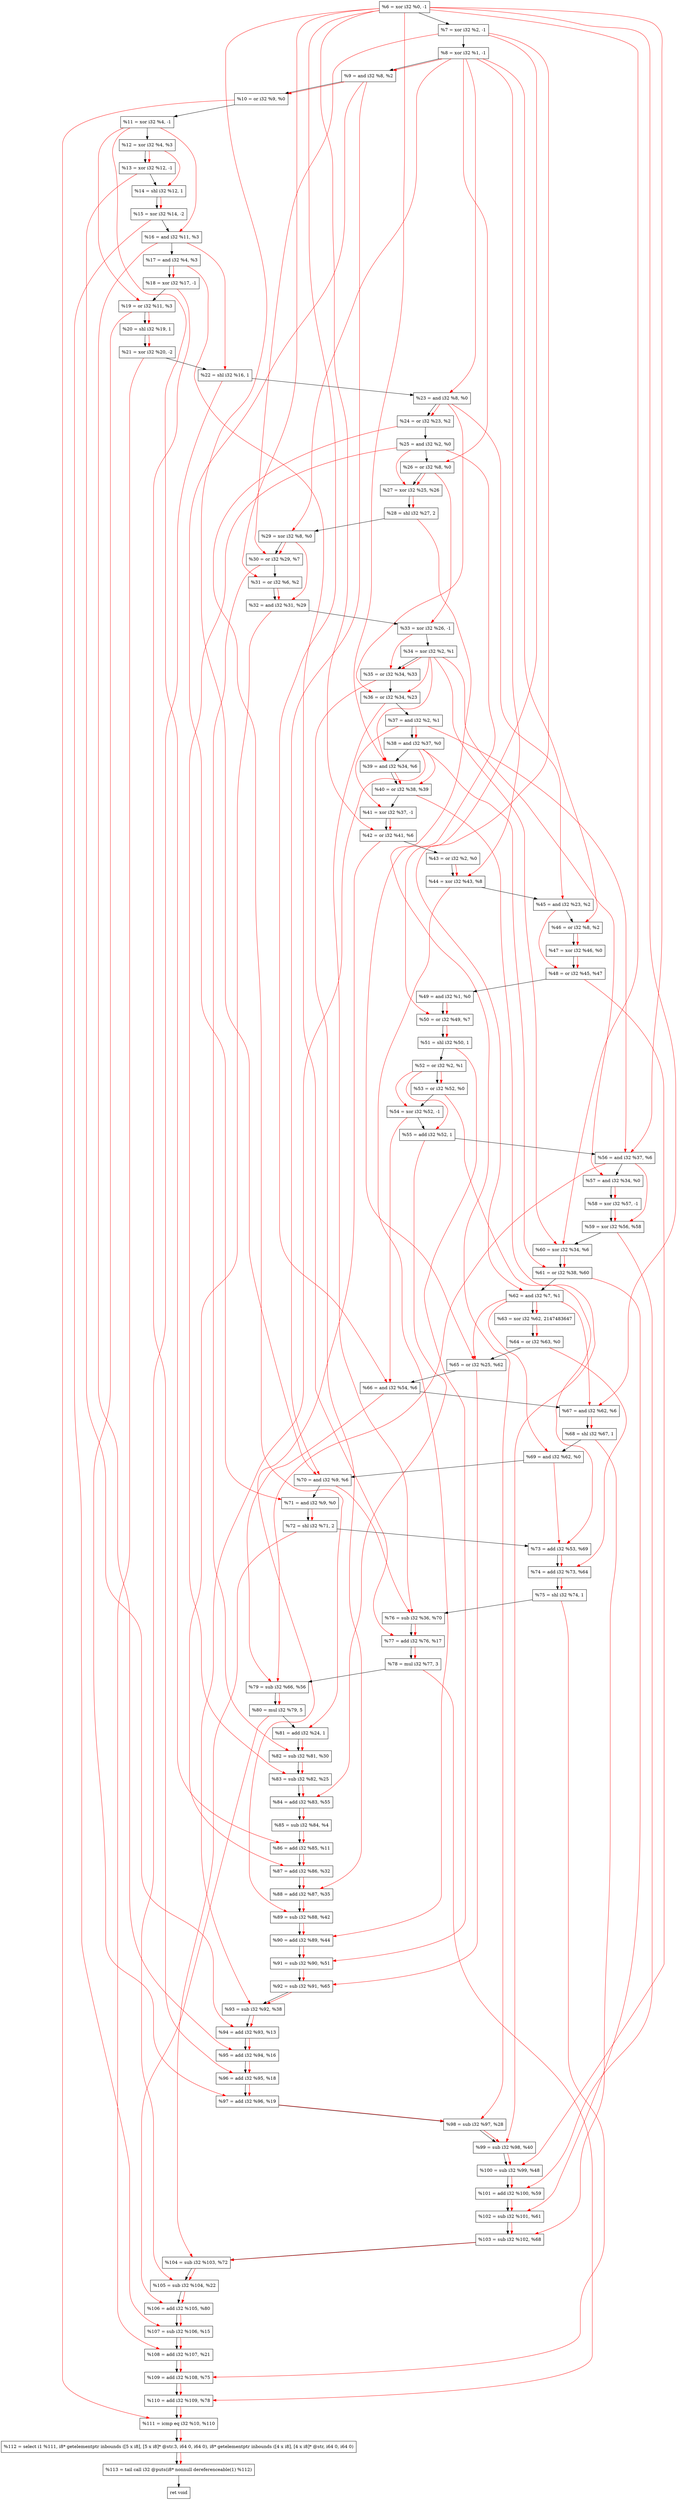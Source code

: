digraph "DFG for'crackme' function" {
	Node0xdee430[shape=record, label="  %6 = xor i32 %0, -1"];
	Node0xdee4a0[shape=record, label="  %7 = xor i32 %2, -1"];
	Node0xdee510[shape=record, label="  %8 = xor i32 %1, -1"];
	Node0xdee580[shape=record, label="  %9 = and i32 %8, %2"];
	Node0xdee5f0[shape=record, label="  %10 = or i32 %9, %0"];
	Node0xdee660[shape=record, label="  %11 = xor i32 %4, -1"];
	Node0xdee6d0[shape=record, label="  %12 = xor i32 %4, %3"];
	Node0xdee740[shape=record, label="  %13 = xor i32 %12, -1"];
	Node0xdee7e0[shape=record, label="  %14 = shl i32 %12, 1"];
	Node0xdee880[shape=record, label="  %15 = xor i32 %14, -2"];
	Node0xdee8f0[shape=record, label="  %16 = and i32 %11, %3"];
	Node0xdee960[shape=record, label="  %17 = and i32 %4, %3"];
	Node0xdee9d0[shape=record, label="  %18 = xor i32 %17, -1"];
	Node0xdeea40[shape=record, label="  %19 = or i32 %11, %3"];
	Node0xdeeab0[shape=record, label="  %20 = shl i32 %19, 1"];
	Node0xdeeb20[shape=record, label="  %21 = xor i32 %20, -2"];
	Node0xdeeb90[shape=record, label="  %22 = shl i32 %16, 1"];
	Node0xdeec00[shape=record, label="  %23 = and i32 %8, %0"];
	Node0xdeec70[shape=record, label="  %24 = or i32 %23, %2"];
	Node0xdeece0[shape=record, label="  %25 = and i32 %2, %0"];
	Node0xdeed50[shape=record, label="  %26 = or i32 %8, %0"];
	Node0xdeedc0[shape=record, label="  %27 = xor i32 %25, %26"];
	Node0xdeee60[shape=record, label="  %28 = shl i32 %27, 2"];
	Node0xdeeed0[shape=record, label="  %29 = xor i32 %8, %0"];
	Node0xdeef40[shape=record, label="  %30 = or i32 %29, %7"];
	Node0xdeefb0[shape=record, label="  %31 = or i32 %6, %2"];
	Node0xdef020[shape=record, label="  %32 = and i32 %31, %29"];
	Node0xdef2a0[shape=record, label="  %33 = xor i32 %26, -1"];
	Node0xdef310[shape=record, label="  %34 = xor i32 %2, %1"];
	Node0xdef380[shape=record, label="  %35 = or i32 %34, %33"];
	Node0xdef3f0[shape=record, label="  %36 = or i32 %34, %23"];
	Node0xdef460[shape=record, label="  %37 = and i32 %2, %1"];
	Node0xdef4d0[shape=record, label="  %38 = and i32 %37, %0"];
	Node0xdef540[shape=record, label="  %39 = and i32 %34, %6"];
	Node0xdef5b0[shape=record, label="  %40 = or i32 %38, %39"];
	Node0xdef620[shape=record, label="  %41 = xor i32 %37, -1"];
	Node0xdef690[shape=record, label="  %42 = or i32 %41, %6"];
	Node0xdef700[shape=record, label="  %43 = or i32 %2, %0"];
	Node0xdef770[shape=record, label="  %44 = xor i32 %43, %8"];
	Node0xdef7e0[shape=record, label="  %45 = and i32 %23, %2"];
	Node0xdef850[shape=record, label="  %46 = or i32 %8, %2"];
	Node0xdef8c0[shape=record, label="  %47 = xor i32 %46, %0"];
	Node0xdef930[shape=record, label="  %48 = or i32 %45, %47"];
	Node0xdef9a0[shape=record, label="  %49 = and i32 %1, %0"];
	Node0xdefa10[shape=record, label="  %50 = or i32 %49, %7"];
	Node0xdefa80[shape=record, label="  %51 = shl i32 %50, 1"];
	Node0xdefaf0[shape=record, label="  %52 = or i32 %2, %1"];
	Node0xdefb60[shape=record, label="  %53 = or i32 %52, %0"];
	Node0xdefbd0[shape=record, label="  %54 = xor i32 %52, -1"];
	Node0xdefc40[shape=record, label="  %55 = add i32 %52, 1"];
	Node0xdefcb0[shape=record, label="  %56 = and i32 %37, %6"];
	Node0xdefd20[shape=record, label="  %57 = and i32 %34, %0"];
	Node0xdefd90[shape=record, label="  %58 = xor i32 %57, -1"];
	Node0xdefe00[shape=record, label="  %59 = xor i32 %56, %58"];
	Node0xdefe70[shape=record, label="  %60 = xor i32 %34, %6"];
	Node0xdefee0[shape=record, label="  %61 = or i32 %38, %60"];
	Node0xdeff50[shape=record, label="  %62 = and i32 %7, %1"];
	Node0xdefff0[shape=record, label="  %63 = xor i32 %62, 2147483647"];
	Node0xdf0060[shape=record, label="  %64 = or i32 %63, %0"];
	Node0xdf04e0[shape=record, label="  %65 = or i32 %25, %62"];
	Node0xdf0550[shape=record, label="  %66 = and i32 %54, %6"];
	Node0xdf05c0[shape=record, label="  %67 = and i32 %62, %6"];
	Node0xdf0630[shape=record, label="  %68 = shl i32 %67, 1"];
	Node0xdf06a0[shape=record, label="  %69 = and i32 %62, %0"];
	Node0xdf0710[shape=record, label="  %70 = and i32 %9, %6"];
	Node0xdf0780[shape=record, label="  %71 = and i32 %9, %0"];
	Node0xdf07f0[shape=record, label="  %72 = shl i32 %71, 2"];
	Node0xdf0860[shape=record, label="  %73 = add i32 %53, %69"];
	Node0xdf08d0[shape=record, label="  %74 = add i32 %73, %64"];
	Node0xdf0940[shape=record, label="  %75 = shl i32 %74, 1"];
	Node0xdf09b0[shape=record, label="  %76 = sub i32 %36, %70"];
	Node0xdf0a20[shape=record, label="  %77 = add i32 %76, %17"];
	Node0xdf0ac0[shape=record, label="  %78 = mul i32 %77, 3"];
	Node0xdf0b30[shape=record, label="  %79 = sub i32 %66, %56"];
	Node0xdf0bd0[shape=record, label="  %80 = mul i32 %79, 5"];
	Node0xdf0c40[shape=record, label="  %81 = add i32 %24, 1"];
	Node0xdf0cb0[shape=record, label="  %82 = sub i32 %81, %30"];
	Node0xdf0d20[shape=record, label="  %83 = sub i32 %82, %25"];
	Node0xdf0d90[shape=record, label="  %84 = add i32 %83, %55"];
	Node0xdf0e00[shape=record, label="  %85 = sub i32 %84, %4"];
	Node0xdf0e70[shape=record, label="  %86 = add i32 %85, %11"];
	Node0xdf0ee0[shape=record, label="  %87 = add i32 %86, %32"];
	Node0xdf0f50[shape=record, label="  %88 = add i32 %87, %35"];
	Node0xdf0fc0[shape=record, label="  %89 = sub i32 %88, %42"];
	Node0xdf1030[shape=record, label="  %90 = add i32 %89, %44"];
	Node0xdf10a0[shape=record, label="  %91 = sub i32 %90, %51"];
	Node0xdf1110[shape=record, label="  %92 = sub i32 %91, %65"];
	Node0xdf1180[shape=record, label="  %93 = sub i32 %92, %38"];
	Node0xdf11f0[shape=record, label="  %94 = add i32 %93, %13"];
	Node0xdf1260[shape=record, label="  %95 = add i32 %94, %16"];
	Node0xdf12d0[shape=record, label="  %96 = add i32 %95, %18"];
	Node0xdf1340[shape=record, label="  %97 = add i32 %96, %19"];
	Node0xdf13b0[shape=record, label="  %98 = sub i32 %97, %28"];
	Node0xdf1420[shape=record, label="  %99 = sub i32 %98, %40"];
	Node0xdf1490[shape=record, label="  %100 = sub i32 %99, %48"];
	Node0xdf1500[shape=record, label="  %101 = add i32 %100, %59"];
	Node0xdf1570[shape=record, label="  %102 = sub i32 %101, %61"];
	Node0xdf15e0[shape=record, label="  %103 = sub i32 %102, %68"];
	Node0xdf1650[shape=record, label="  %104 = sub i32 %103, %72"];
	Node0xdf16c0[shape=record, label="  %105 = sub i32 %104, %22"];
	Node0xdf1730[shape=record, label="  %106 = add i32 %105, %80"];
	Node0xdf17a0[shape=record, label="  %107 = sub i32 %106, %15"];
	Node0xdf1810[shape=record, label="  %108 = add i32 %107, %21"];
	Node0xdf1880[shape=record, label="  %109 = add i32 %108, %75"];
	Node0xdf18f0[shape=record, label="  %110 = add i32 %109, %78"];
	Node0xdf1960[shape=record, label="  %111 = icmp eq i32 %10, %110"];
	Node0xd8e268[shape=record, label="  %112 = select i1 %111, i8* getelementptr inbounds ([5 x i8], [5 x i8]* @str.3, i64 0, i64 0), i8* getelementptr inbounds ([4 x i8], [4 x i8]* @str, i64 0, i64 0)"];
	Node0xdf1bf0[shape=record, label="  %113 = tail call i32 @puts(i8* nonnull dereferenceable(1) %112)"];
	Node0xdf1c40[shape=record, label="  ret void"];
	Node0xdee430 -> Node0xdee4a0;
	Node0xdee4a0 -> Node0xdee510;
	Node0xdee510 -> Node0xdee580;
	Node0xdee580 -> Node0xdee5f0;
	Node0xdee5f0 -> Node0xdee660;
	Node0xdee660 -> Node0xdee6d0;
	Node0xdee6d0 -> Node0xdee740;
	Node0xdee740 -> Node0xdee7e0;
	Node0xdee7e0 -> Node0xdee880;
	Node0xdee880 -> Node0xdee8f0;
	Node0xdee8f0 -> Node0xdee960;
	Node0xdee960 -> Node0xdee9d0;
	Node0xdee9d0 -> Node0xdeea40;
	Node0xdeea40 -> Node0xdeeab0;
	Node0xdeeab0 -> Node0xdeeb20;
	Node0xdeeb20 -> Node0xdeeb90;
	Node0xdeeb90 -> Node0xdeec00;
	Node0xdeec00 -> Node0xdeec70;
	Node0xdeec70 -> Node0xdeece0;
	Node0xdeece0 -> Node0xdeed50;
	Node0xdeed50 -> Node0xdeedc0;
	Node0xdeedc0 -> Node0xdeee60;
	Node0xdeee60 -> Node0xdeeed0;
	Node0xdeeed0 -> Node0xdeef40;
	Node0xdeef40 -> Node0xdeefb0;
	Node0xdeefb0 -> Node0xdef020;
	Node0xdef020 -> Node0xdef2a0;
	Node0xdef2a0 -> Node0xdef310;
	Node0xdef310 -> Node0xdef380;
	Node0xdef380 -> Node0xdef3f0;
	Node0xdef3f0 -> Node0xdef460;
	Node0xdef460 -> Node0xdef4d0;
	Node0xdef4d0 -> Node0xdef540;
	Node0xdef540 -> Node0xdef5b0;
	Node0xdef5b0 -> Node0xdef620;
	Node0xdef620 -> Node0xdef690;
	Node0xdef690 -> Node0xdef700;
	Node0xdef700 -> Node0xdef770;
	Node0xdef770 -> Node0xdef7e0;
	Node0xdef7e0 -> Node0xdef850;
	Node0xdef850 -> Node0xdef8c0;
	Node0xdef8c0 -> Node0xdef930;
	Node0xdef930 -> Node0xdef9a0;
	Node0xdef9a0 -> Node0xdefa10;
	Node0xdefa10 -> Node0xdefa80;
	Node0xdefa80 -> Node0xdefaf0;
	Node0xdefaf0 -> Node0xdefb60;
	Node0xdefb60 -> Node0xdefbd0;
	Node0xdefbd0 -> Node0xdefc40;
	Node0xdefc40 -> Node0xdefcb0;
	Node0xdefcb0 -> Node0xdefd20;
	Node0xdefd20 -> Node0xdefd90;
	Node0xdefd90 -> Node0xdefe00;
	Node0xdefe00 -> Node0xdefe70;
	Node0xdefe70 -> Node0xdefee0;
	Node0xdefee0 -> Node0xdeff50;
	Node0xdeff50 -> Node0xdefff0;
	Node0xdefff0 -> Node0xdf0060;
	Node0xdf0060 -> Node0xdf04e0;
	Node0xdf04e0 -> Node0xdf0550;
	Node0xdf0550 -> Node0xdf05c0;
	Node0xdf05c0 -> Node0xdf0630;
	Node0xdf0630 -> Node0xdf06a0;
	Node0xdf06a0 -> Node0xdf0710;
	Node0xdf0710 -> Node0xdf0780;
	Node0xdf0780 -> Node0xdf07f0;
	Node0xdf07f0 -> Node0xdf0860;
	Node0xdf0860 -> Node0xdf08d0;
	Node0xdf08d0 -> Node0xdf0940;
	Node0xdf0940 -> Node0xdf09b0;
	Node0xdf09b0 -> Node0xdf0a20;
	Node0xdf0a20 -> Node0xdf0ac0;
	Node0xdf0ac0 -> Node0xdf0b30;
	Node0xdf0b30 -> Node0xdf0bd0;
	Node0xdf0bd0 -> Node0xdf0c40;
	Node0xdf0c40 -> Node0xdf0cb0;
	Node0xdf0cb0 -> Node0xdf0d20;
	Node0xdf0d20 -> Node0xdf0d90;
	Node0xdf0d90 -> Node0xdf0e00;
	Node0xdf0e00 -> Node0xdf0e70;
	Node0xdf0e70 -> Node0xdf0ee0;
	Node0xdf0ee0 -> Node0xdf0f50;
	Node0xdf0f50 -> Node0xdf0fc0;
	Node0xdf0fc0 -> Node0xdf1030;
	Node0xdf1030 -> Node0xdf10a0;
	Node0xdf10a0 -> Node0xdf1110;
	Node0xdf1110 -> Node0xdf1180;
	Node0xdf1180 -> Node0xdf11f0;
	Node0xdf11f0 -> Node0xdf1260;
	Node0xdf1260 -> Node0xdf12d0;
	Node0xdf12d0 -> Node0xdf1340;
	Node0xdf1340 -> Node0xdf13b0;
	Node0xdf13b0 -> Node0xdf1420;
	Node0xdf1420 -> Node0xdf1490;
	Node0xdf1490 -> Node0xdf1500;
	Node0xdf1500 -> Node0xdf1570;
	Node0xdf1570 -> Node0xdf15e0;
	Node0xdf15e0 -> Node0xdf1650;
	Node0xdf1650 -> Node0xdf16c0;
	Node0xdf16c0 -> Node0xdf1730;
	Node0xdf1730 -> Node0xdf17a0;
	Node0xdf17a0 -> Node0xdf1810;
	Node0xdf1810 -> Node0xdf1880;
	Node0xdf1880 -> Node0xdf18f0;
	Node0xdf18f0 -> Node0xdf1960;
	Node0xdf1960 -> Node0xd8e268;
	Node0xd8e268 -> Node0xdf1bf0;
	Node0xdf1bf0 -> Node0xdf1c40;
edge [color=red]
	Node0xdee510 -> Node0xdee580;
	Node0xdee580 -> Node0xdee5f0;
	Node0xdee6d0 -> Node0xdee740;
	Node0xdee6d0 -> Node0xdee7e0;
	Node0xdee7e0 -> Node0xdee880;
	Node0xdee660 -> Node0xdee8f0;
	Node0xdee960 -> Node0xdee9d0;
	Node0xdee660 -> Node0xdeea40;
	Node0xdeea40 -> Node0xdeeab0;
	Node0xdeeab0 -> Node0xdeeb20;
	Node0xdee8f0 -> Node0xdeeb90;
	Node0xdee510 -> Node0xdeec00;
	Node0xdeec00 -> Node0xdeec70;
	Node0xdee510 -> Node0xdeed50;
	Node0xdeece0 -> Node0xdeedc0;
	Node0xdeed50 -> Node0xdeedc0;
	Node0xdeedc0 -> Node0xdeee60;
	Node0xdee510 -> Node0xdeeed0;
	Node0xdeeed0 -> Node0xdeef40;
	Node0xdee4a0 -> Node0xdeef40;
	Node0xdee430 -> Node0xdeefb0;
	Node0xdeefb0 -> Node0xdef020;
	Node0xdeeed0 -> Node0xdef020;
	Node0xdeed50 -> Node0xdef2a0;
	Node0xdef310 -> Node0xdef380;
	Node0xdef2a0 -> Node0xdef380;
	Node0xdef310 -> Node0xdef3f0;
	Node0xdeec00 -> Node0xdef3f0;
	Node0xdef460 -> Node0xdef4d0;
	Node0xdef310 -> Node0xdef540;
	Node0xdee430 -> Node0xdef540;
	Node0xdef4d0 -> Node0xdef5b0;
	Node0xdef540 -> Node0xdef5b0;
	Node0xdef460 -> Node0xdef620;
	Node0xdef620 -> Node0xdef690;
	Node0xdee430 -> Node0xdef690;
	Node0xdef700 -> Node0xdef770;
	Node0xdee510 -> Node0xdef770;
	Node0xdeec00 -> Node0xdef7e0;
	Node0xdee510 -> Node0xdef850;
	Node0xdef850 -> Node0xdef8c0;
	Node0xdef7e0 -> Node0xdef930;
	Node0xdef8c0 -> Node0xdef930;
	Node0xdef9a0 -> Node0xdefa10;
	Node0xdee4a0 -> Node0xdefa10;
	Node0xdefa10 -> Node0xdefa80;
	Node0xdefaf0 -> Node0xdefb60;
	Node0xdefaf0 -> Node0xdefbd0;
	Node0xdefaf0 -> Node0xdefc40;
	Node0xdef460 -> Node0xdefcb0;
	Node0xdee430 -> Node0xdefcb0;
	Node0xdef310 -> Node0xdefd20;
	Node0xdefd20 -> Node0xdefd90;
	Node0xdefcb0 -> Node0xdefe00;
	Node0xdefd90 -> Node0xdefe00;
	Node0xdef310 -> Node0xdefe70;
	Node0xdee430 -> Node0xdefe70;
	Node0xdef4d0 -> Node0xdefee0;
	Node0xdefe70 -> Node0xdefee0;
	Node0xdee4a0 -> Node0xdeff50;
	Node0xdeff50 -> Node0xdefff0;
	Node0xdefff0 -> Node0xdf0060;
	Node0xdeece0 -> Node0xdf04e0;
	Node0xdeff50 -> Node0xdf04e0;
	Node0xdefbd0 -> Node0xdf0550;
	Node0xdee430 -> Node0xdf0550;
	Node0xdeff50 -> Node0xdf05c0;
	Node0xdee430 -> Node0xdf05c0;
	Node0xdf05c0 -> Node0xdf0630;
	Node0xdeff50 -> Node0xdf06a0;
	Node0xdee580 -> Node0xdf0710;
	Node0xdee430 -> Node0xdf0710;
	Node0xdee580 -> Node0xdf0780;
	Node0xdf0780 -> Node0xdf07f0;
	Node0xdefb60 -> Node0xdf0860;
	Node0xdf06a0 -> Node0xdf0860;
	Node0xdf0860 -> Node0xdf08d0;
	Node0xdf0060 -> Node0xdf08d0;
	Node0xdf08d0 -> Node0xdf0940;
	Node0xdef3f0 -> Node0xdf09b0;
	Node0xdf0710 -> Node0xdf09b0;
	Node0xdf09b0 -> Node0xdf0a20;
	Node0xdee960 -> Node0xdf0a20;
	Node0xdf0a20 -> Node0xdf0ac0;
	Node0xdf0550 -> Node0xdf0b30;
	Node0xdefcb0 -> Node0xdf0b30;
	Node0xdf0b30 -> Node0xdf0bd0;
	Node0xdeec70 -> Node0xdf0c40;
	Node0xdf0c40 -> Node0xdf0cb0;
	Node0xdeef40 -> Node0xdf0cb0;
	Node0xdf0cb0 -> Node0xdf0d20;
	Node0xdeece0 -> Node0xdf0d20;
	Node0xdf0d20 -> Node0xdf0d90;
	Node0xdefc40 -> Node0xdf0d90;
	Node0xdf0d90 -> Node0xdf0e00;
	Node0xdf0e00 -> Node0xdf0e70;
	Node0xdee660 -> Node0xdf0e70;
	Node0xdf0e70 -> Node0xdf0ee0;
	Node0xdef020 -> Node0xdf0ee0;
	Node0xdf0ee0 -> Node0xdf0f50;
	Node0xdef380 -> Node0xdf0f50;
	Node0xdf0f50 -> Node0xdf0fc0;
	Node0xdef690 -> Node0xdf0fc0;
	Node0xdf0fc0 -> Node0xdf1030;
	Node0xdef770 -> Node0xdf1030;
	Node0xdf1030 -> Node0xdf10a0;
	Node0xdefa80 -> Node0xdf10a0;
	Node0xdf10a0 -> Node0xdf1110;
	Node0xdf04e0 -> Node0xdf1110;
	Node0xdf1110 -> Node0xdf1180;
	Node0xdef4d0 -> Node0xdf1180;
	Node0xdf1180 -> Node0xdf11f0;
	Node0xdee740 -> Node0xdf11f0;
	Node0xdf11f0 -> Node0xdf1260;
	Node0xdee8f0 -> Node0xdf1260;
	Node0xdf1260 -> Node0xdf12d0;
	Node0xdee9d0 -> Node0xdf12d0;
	Node0xdf12d0 -> Node0xdf1340;
	Node0xdeea40 -> Node0xdf1340;
	Node0xdf1340 -> Node0xdf13b0;
	Node0xdeee60 -> Node0xdf13b0;
	Node0xdf13b0 -> Node0xdf1420;
	Node0xdef5b0 -> Node0xdf1420;
	Node0xdf1420 -> Node0xdf1490;
	Node0xdef930 -> Node0xdf1490;
	Node0xdf1490 -> Node0xdf1500;
	Node0xdefe00 -> Node0xdf1500;
	Node0xdf1500 -> Node0xdf1570;
	Node0xdefee0 -> Node0xdf1570;
	Node0xdf1570 -> Node0xdf15e0;
	Node0xdf0630 -> Node0xdf15e0;
	Node0xdf15e0 -> Node0xdf1650;
	Node0xdf07f0 -> Node0xdf1650;
	Node0xdf1650 -> Node0xdf16c0;
	Node0xdeeb90 -> Node0xdf16c0;
	Node0xdf16c0 -> Node0xdf1730;
	Node0xdf0bd0 -> Node0xdf1730;
	Node0xdf1730 -> Node0xdf17a0;
	Node0xdee880 -> Node0xdf17a0;
	Node0xdf17a0 -> Node0xdf1810;
	Node0xdeeb20 -> Node0xdf1810;
	Node0xdf1810 -> Node0xdf1880;
	Node0xdf0940 -> Node0xdf1880;
	Node0xdf1880 -> Node0xdf18f0;
	Node0xdf0ac0 -> Node0xdf18f0;
	Node0xdee5f0 -> Node0xdf1960;
	Node0xdf18f0 -> Node0xdf1960;
	Node0xdf1960 -> Node0xd8e268;
	Node0xd8e268 -> Node0xdf1bf0;
}
